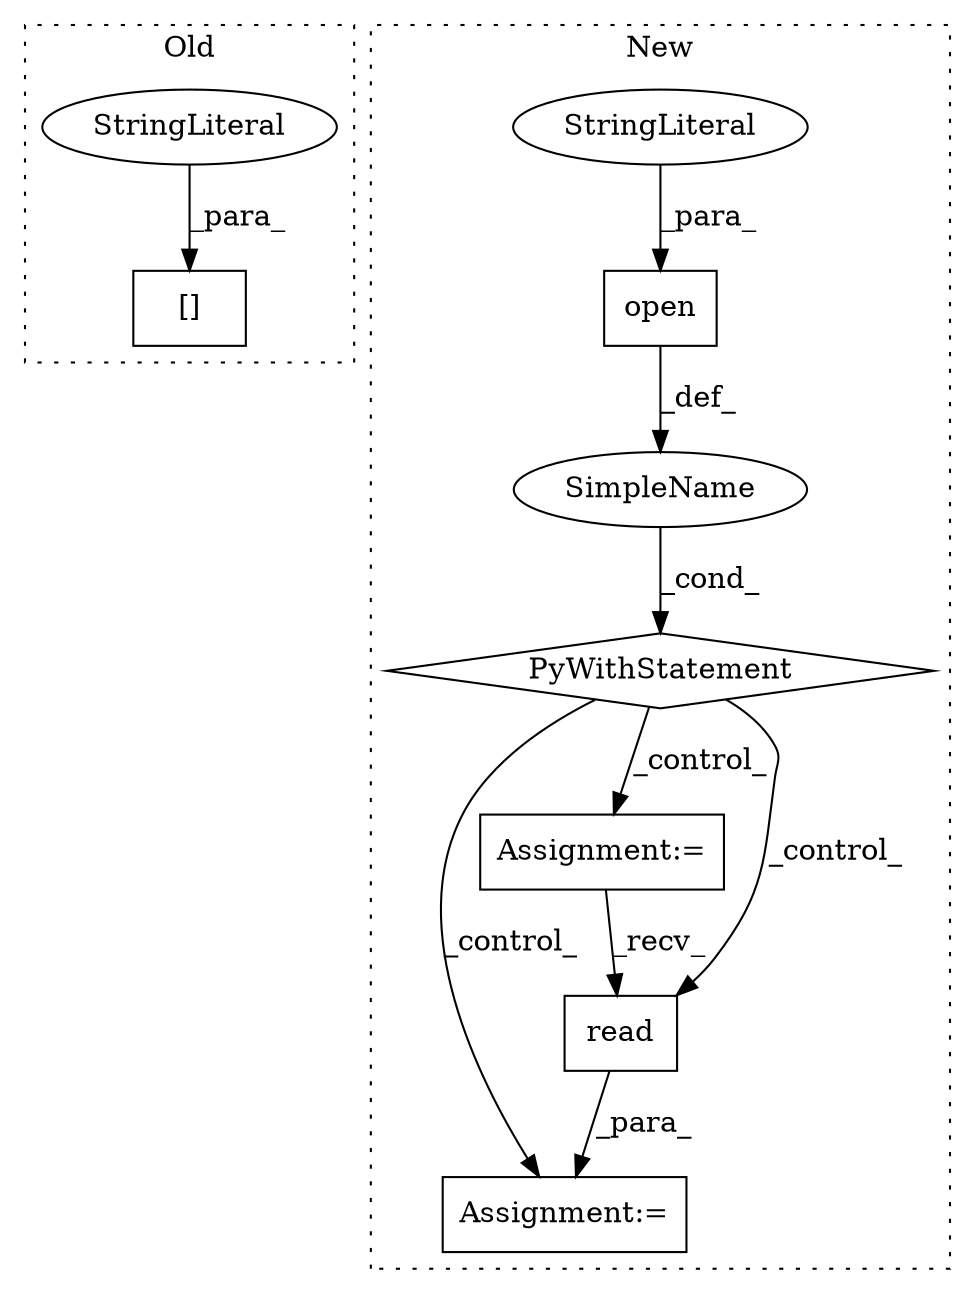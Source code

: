 digraph G {
subgraph cluster0 {
1 [label="[]" a="2" s="9758,9785" l="12,1" shape="box"];
8 [label="StringLiteral" a="45" s="9770" l="15" shape="ellipse"];
label = "Old";
style="dotted";
}
subgraph cluster1 {
2 [label="open" a="32" s="9823,9839" l="5,1" shape="box"];
3 [label="StringLiteral" a="45" s="9836" l="3" shape="ellipse"];
4 [label="Assignment:=" a="7" s="9878" l="1" shape="box"];
5 [label="PyWithStatement" a="104" s="9813,9840" l="10,2" shape="diamond"];
6 [label="SimpleName" a="42" s="" l="" shape="ellipse"];
7 [label="Assignment:=" a="7" s="9857" l="6" shape="box"];
9 [label="read" a="32" s="9886" l="6" shape="box"];
label = "New";
style="dotted";
}
2 -> 6 [label="_def_"];
3 -> 2 [label="_para_"];
5 -> 4 [label="_control_"];
5 -> 9 [label="_control_"];
5 -> 7 [label="_control_"];
6 -> 5 [label="_cond_"];
7 -> 9 [label="_recv_"];
8 -> 1 [label="_para_"];
9 -> 4 [label="_para_"];
}